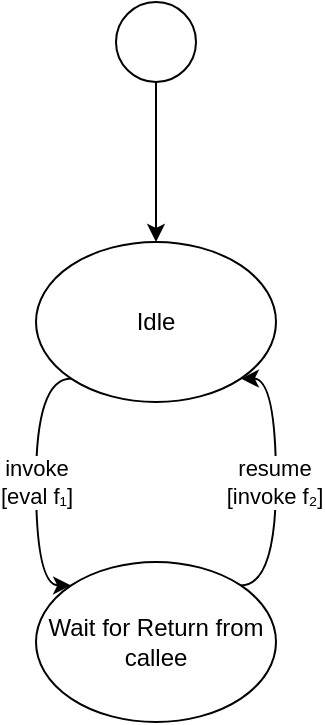 <mxfile version="14.6.13" type="device" pages="3"><diagram id="pB-RrJBJmh_ZLnRyYmYA" name="functionsm"><mxGraphModel dx="1106" dy="736" grid="1" gridSize="10" guides="1" tooltips="1" connect="1" arrows="1" fold="1" page="1" pageScale="1" pageWidth="1100" pageHeight="850" math="0" shadow="0"><root><mxCell id="0"/><mxCell id="1" parent="0"/><mxCell id="o87m97qSUWV_JOX4UIUO-5" style="edgeStyle=orthogonalEdgeStyle;orthogonalLoop=1;jettySize=auto;html=1;exitX=0;exitY=1;exitDx=0;exitDy=0;entryX=0;entryY=0;entryDx=0;entryDy=0;curved=1;" edge="1" parent="1" source="o87m97qSUWV_JOX4UIUO-1" target="o87m97qSUWV_JOX4UIUO-2"><mxGeometry relative="1" as="geometry"><Array as="points"><mxPoint x="160" y="228"/><mxPoint x="160" y="332"/></Array></mxGeometry></mxCell><mxCell id="o87m97qSUWV_JOX4UIUO-7" value="invoke&lt;br&gt;[eval f₁]" style="edgeLabel;html=1;align=center;verticalAlign=middle;resizable=0;points=[];" vertex="1" connectable="0" parent="o87m97qSUWV_JOX4UIUO-5"><mxGeometry relative="1" as="geometry"><mxPoint as="offset"/></mxGeometry></mxCell><mxCell id="o87m97qSUWV_JOX4UIUO-1" value="Idle" style="ellipse;whiteSpace=wrap;html=1;" vertex="1" parent="1"><mxGeometry x="160" y="160" width="120" height="80" as="geometry"/></mxCell><mxCell id="o87m97qSUWV_JOX4UIUO-6" style="edgeStyle=orthogonalEdgeStyle;curved=1;orthogonalLoop=1;jettySize=auto;html=1;exitX=1;exitY=0;exitDx=0;exitDy=0;entryX=1;entryY=1;entryDx=0;entryDy=0;" edge="1" parent="1" source="o87m97qSUWV_JOX4UIUO-2" target="o87m97qSUWV_JOX4UIUO-1"><mxGeometry relative="1" as="geometry"><Array as="points"><mxPoint x="280" y="332"/><mxPoint x="280" y="228"/></Array></mxGeometry></mxCell><mxCell id="o87m97qSUWV_JOX4UIUO-8" value="resume&lt;br&gt;[invoke f₂]" style="edgeLabel;html=1;align=center;verticalAlign=middle;resizable=0;points=[];" vertex="1" connectable="0" parent="o87m97qSUWV_JOX4UIUO-6"><mxGeometry x="0.014" y="1" relative="1" as="geometry"><mxPoint as="offset"/></mxGeometry></mxCell><mxCell id="o87m97qSUWV_JOX4UIUO-2" value="Wait for Return from callee" style="ellipse;whiteSpace=wrap;html=1;" vertex="1" parent="1"><mxGeometry x="160" y="320" width="120" height="80" as="geometry"/></mxCell><mxCell id="o87m97qSUWV_JOX4UIUO-10" style="edgeStyle=orthogonalEdgeStyle;curved=1;orthogonalLoop=1;jettySize=auto;html=1;exitX=0.5;exitY=1;exitDx=0;exitDy=0;entryX=0.5;entryY=0;entryDx=0;entryDy=0;" edge="1" parent="1" source="o87m97qSUWV_JOX4UIUO-9" target="o87m97qSUWV_JOX4UIUO-1"><mxGeometry relative="1" as="geometry"/></mxCell><mxCell id="o87m97qSUWV_JOX4UIUO-9" value="" style="ellipse;whiteSpace=wrap;html=1;aspect=fixed;" vertex="1" parent="1"><mxGeometry x="200" y="40" width="40" height="40" as="geometry"/></mxCell></root></mxGraphModel></diagram><diagram id="rn03zW7U0GMLs8Mm0239" name="messages"><mxGraphModel dx="1106" dy="736" grid="1" gridSize="10" guides="1" tooltips="1" connect="1" arrows="1" fold="1" page="1" pageScale="1" pageWidth="1100" pageHeight="850" math="0" shadow="0"><root><mxCell id="nyhFcesD8Keu8hFu3xdL-0"/><mxCell id="nyhFcesD8Keu8hFu3xdL-1" parent="nyhFcesD8Keu8hFu3xdL-0"/><mxCell id="nyhFcesD8Keu8hFu3xdL-4" value="routing wrapper" style="rounded=1;whiteSpace=wrap;html=1;verticalAlign=top;" vertex="1" parent="nyhFcesD8Keu8hFu3xdL-1"><mxGeometry x="260" y="170" width="240" height="160" as="geometry"/></mxCell><mxCell id="nyhFcesD8Keu8hFu3xdL-3" value="ECC wrapper" style="rounded=1;whiteSpace=wrap;html=1;verticalAlign=top;" vertex="1" parent="nyhFcesD8Keu8hFu3xdL-1"><mxGeometry x="280" y="200" width="200" height="110" as="geometry"/></mxCell><mxCell id="nyhFcesD8Keu8hFu3xdL-2" value="datum" style="rounded=1;whiteSpace=wrap;html=1;verticalAlign=top;" vertex="1" parent="nyhFcesD8Keu8hFu3xdL-1"><mxGeometry x="320" y="230" width="120" height="60" as="geometry"/></mxCell></root></mxGraphModel></diagram><diagram id="M5U6Se6f_TxgrA8atv8r" name="wrappersflattened"><mxGraphModel dx="1106" dy="736" grid="1" gridSize="10" guides="1" tooltips="1" connect="1" arrows="1" fold="1" page="1" pageScale="1" pageWidth="1100" pageHeight="850" math="0" shadow="0"><root><mxCell id="VZAmqoKuBfClZhejMCwd-0"/><mxCell id="VZAmqoKuBfClZhejMCwd-1" parent="VZAmqoKuBfClZhejMCwd-0"/><mxCell id="VZAmqoKuBfClZhejMCwd-2" value="routing" style="rounded=0;whiteSpace=wrap;html=1;" vertex="1" parent="VZAmqoKuBfClZhejMCwd-1"><mxGeometry x="160" y="200" width="80" height="40" as="geometry"/></mxCell><mxCell id="VZAmqoKuBfClZhejMCwd-3" value="ECC" style="rounded=0;whiteSpace=wrap;html=1;" vertex="1" parent="VZAmqoKuBfClZhejMCwd-1"><mxGeometry x="240" y="200" width="80" height="40" as="geometry"/></mxCell><mxCell id="VZAmqoKuBfClZhejMCwd-4" value="datum" style="rounded=0;whiteSpace=wrap;html=1;" vertex="1" parent="VZAmqoKuBfClZhejMCwd-1"><mxGeometry x="320" y="200" width="120" height="40" as="geometry"/></mxCell></root></mxGraphModel></diagram></mxfile>